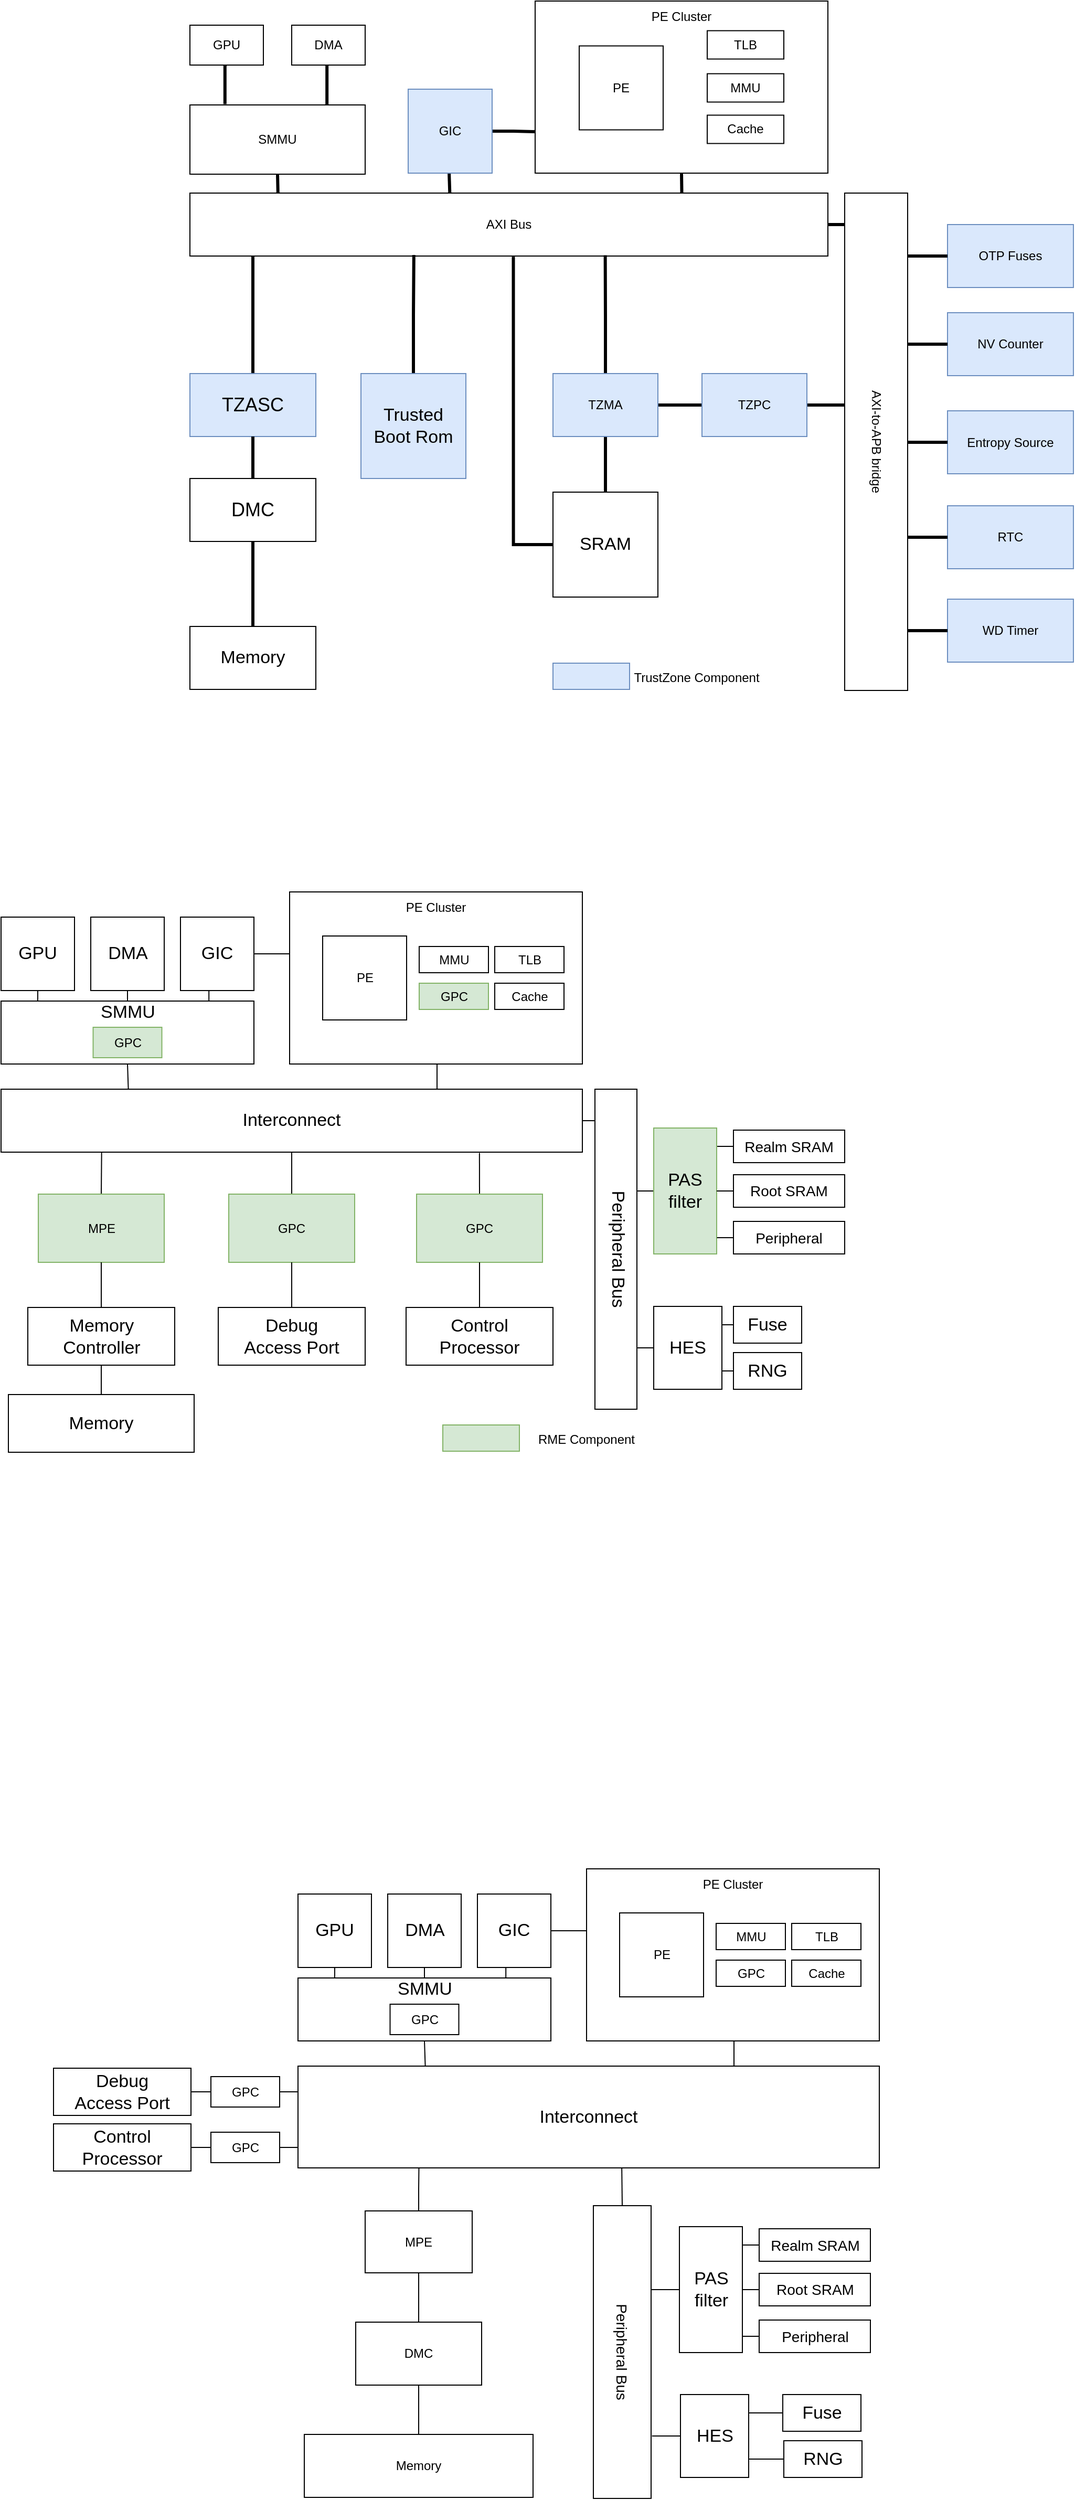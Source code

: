 <mxfile version="19.0.2" type="github">
  <diagram id="eoIW8Z3tTMGje4_AY222" name="Page-1">
    <mxGraphModel dx="1632" dy="879" grid="0" gridSize="10" guides="1" tooltips="1" connect="1" arrows="1" fold="1" page="0" pageScale="1" pageWidth="1200" pageHeight="1920" math="0" shadow="0">
      <root>
        <mxCell id="0" />
        <mxCell id="1" parent="0" />
        <mxCell id="JKnHHjbpa05JgtGwBaSC-7" style="edgeStyle=orthogonalEdgeStyle;rounded=0;orthogonalLoop=1;jettySize=auto;html=1;exitX=1;exitY=0.5;exitDx=0;exitDy=0;entryX=0.063;entryY=0.998;entryDx=0;entryDy=0;entryPerimeter=0;endArrow=none;endFill=0;strokeWidth=3;" parent="1" source="IdRhnYK_NA2TZVedJipS-1" target="IdRhnYK_NA2TZVedJipS-28" edge="1">
          <mxGeometry relative="1" as="geometry" />
        </mxCell>
        <mxCell id="IdRhnYK_NA2TZVedJipS-1" value="AXI Bus" style="rounded=0;whiteSpace=wrap;html=1;" parent="1" vertex="1">
          <mxGeometry x="228" y="472" width="608" height="60" as="geometry" />
        </mxCell>
        <mxCell id="IdRhnYK_NA2TZVedJipS-27" style="edgeStyle=orthogonalEdgeStyle;rounded=0;orthogonalLoop=1;jettySize=auto;html=1;exitX=0.5;exitY=1;exitDx=0;exitDy=0;entryX=0.771;entryY=0;entryDx=0;entryDy=0;entryPerimeter=0;endArrow=none;endFill=0;strokeWidth=3;" parent="1" source="IdRhnYK_NA2TZVedJipS-4" target="IdRhnYK_NA2TZVedJipS-1" edge="1">
          <mxGeometry relative="1" as="geometry" />
        </mxCell>
        <mxCell id="IdRhnYK_NA2TZVedJipS-4" value="" style="rounded=0;whiteSpace=wrap;html=1;" parent="1" vertex="1">
          <mxGeometry x="557" y="289" width="279" height="164" as="geometry" />
        </mxCell>
        <mxCell id="IdRhnYK_NA2TZVedJipS-16" style="edgeStyle=orthogonalEdgeStyle;rounded=0;orthogonalLoop=1;jettySize=auto;html=1;exitX=1;exitY=0.5;exitDx=0;exitDy=0;entryX=0.001;entryY=0.759;entryDx=0;entryDy=0;entryPerimeter=0;endArrow=none;endFill=0;strokeWidth=3;" parent="1" source="IdRhnYK_NA2TZVedJipS-6" target="IdRhnYK_NA2TZVedJipS-4" edge="1">
          <mxGeometry relative="1" as="geometry" />
        </mxCell>
        <mxCell id="IdRhnYK_NA2TZVedJipS-24" style="edgeStyle=orthogonalEdgeStyle;rounded=0;orthogonalLoop=1;jettySize=auto;html=1;exitX=0.5;exitY=1;exitDx=0;exitDy=0;entryX=0.409;entryY=0.017;entryDx=0;entryDy=0;entryPerimeter=0;endArrow=none;endFill=0;strokeWidth=3;" parent="1" edge="1">
          <mxGeometry relative="1" as="geometry">
            <mxPoint x="475" y="452" as="sourcePoint" />
            <mxPoint x="475.672" y="472.02" as="targetPoint" />
          </mxGeometry>
        </mxCell>
        <mxCell id="IdRhnYK_NA2TZVedJipS-6" value="GIC" style="whiteSpace=wrap;html=1;aspect=fixed;fillColor=#dae8fc;strokeColor=#6c8ebf;" parent="1" vertex="1">
          <mxGeometry x="436" y="373" width="80" height="80" as="geometry" />
        </mxCell>
        <mxCell id="IdRhnYK_NA2TZVedJipS-17" value="PE" style="whiteSpace=wrap;html=1;aspect=fixed;" parent="1" vertex="1">
          <mxGeometry x="599" y="331.75" width="80" height="80" as="geometry" />
        </mxCell>
        <mxCell id="IdRhnYK_NA2TZVedJipS-18" value="TLB" style="rounded=0;whiteSpace=wrap;html=1;" parent="1" vertex="1">
          <mxGeometry x="721" y="317.25" width="73" height="27" as="geometry" />
        </mxCell>
        <mxCell id="IdRhnYK_NA2TZVedJipS-19" value="MMU" style="rounded=0;whiteSpace=wrap;html=1;" parent="1" vertex="1">
          <mxGeometry x="721" y="358.25" width="73" height="27" as="geometry" />
        </mxCell>
        <mxCell id="IdRhnYK_NA2TZVedJipS-20" value="Cache" style="rounded=0;whiteSpace=wrap;html=1;" parent="1" vertex="1">
          <mxGeometry x="721" y="397.75" width="73" height="27" as="geometry" />
        </mxCell>
        <mxCell id="IdRhnYK_NA2TZVedJipS-21" value="PE Cluster" style="text;html=1;strokeColor=none;fillColor=none;align=center;verticalAlign=middle;whiteSpace=wrap;rounded=0;" parent="1" vertex="1">
          <mxGeometry x="653" y="289" width="87" height="30" as="geometry" />
        </mxCell>
        <mxCell id="IdRhnYK_NA2TZVedJipS-22" value="" style="group" parent="1" vertex="1" connectable="0">
          <mxGeometry x="228" y="312" width="167" height="142" as="geometry" />
        </mxCell>
        <mxCell id="IdRhnYK_NA2TZVedJipS-2" value="SMMU" style="rounded=0;whiteSpace=wrap;html=1;" parent="IdRhnYK_NA2TZVedJipS-22" vertex="1">
          <mxGeometry y="76" width="167" height="66" as="geometry" />
        </mxCell>
        <mxCell id="IdRhnYK_NA2TZVedJipS-13" style="edgeStyle=orthogonalEdgeStyle;rounded=0;orthogonalLoop=1;jettySize=auto;html=1;exitX=0.5;exitY=1;exitDx=0;exitDy=0;entryX=0.2;entryY=-0.011;entryDx=0;entryDy=0;entryPerimeter=0;endArrow=none;endFill=0;strokeWidth=3;" parent="IdRhnYK_NA2TZVedJipS-22" source="IdRhnYK_NA2TZVedJipS-7" target="IdRhnYK_NA2TZVedJipS-2" edge="1">
          <mxGeometry relative="1" as="geometry" />
        </mxCell>
        <mxCell id="IdRhnYK_NA2TZVedJipS-7" value="GPU" style="rounded=0;whiteSpace=wrap;html=1;" parent="IdRhnYK_NA2TZVedJipS-22" vertex="1">
          <mxGeometry width="70" height="38" as="geometry" />
        </mxCell>
        <mxCell id="IdRhnYK_NA2TZVedJipS-14" style="edgeStyle=orthogonalEdgeStyle;rounded=0;orthogonalLoop=1;jettySize=auto;html=1;exitX=0.5;exitY=1;exitDx=0;exitDy=0;entryX=0.782;entryY=-0.003;entryDx=0;entryDy=0;entryPerimeter=0;endArrow=none;endFill=0;strokeWidth=3;" parent="IdRhnYK_NA2TZVedJipS-22" source="IdRhnYK_NA2TZVedJipS-9" target="IdRhnYK_NA2TZVedJipS-2" edge="1">
          <mxGeometry relative="1" as="geometry" />
        </mxCell>
        <mxCell id="IdRhnYK_NA2TZVedJipS-9" value="DMA" style="rounded=0;whiteSpace=wrap;html=1;" parent="IdRhnYK_NA2TZVedJipS-22" vertex="1">
          <mxGeometry x="97" width="70" height="38" as="geometry" />
        </mxCell>
        <mxCell id="IdRhnYK_NA2TZVedJipS-26" style="edgeStyle=orthogonalEdgeStyle;rounded=0;orthogonalLoop=1;jettySize=auto;html=1;exitX=0.5;exitY=1;exitDx=0;exitDy=0;entryX=0.138;entryY=0;entryDx=0;entryDy=0;entryPerimeter=0;endArrow=none;endFill=0;strokeWidth=3;" parent="1" source="IdRhnYK_NA2TZVedJipS-2" target="IdRhnYK_NA2TZVedJipS-1" edge="1">
          <mxGeometry relative="1" as="geometry" />
        </mxCell>
        <mxCell id="IdRhnYK_NA2TZVedJipS-30" value="" style="group" parent="1" vertex="1" connectable="0">
          <mxGeometry x="852" y="472" width="60" height="474" as="geometry" />
        </mxCell>
        <mxCell id="IdRhnYK_NA2TZVedJipS-28" value="" style="rounded=0;whiteSpace=wrap;html=1;direction=south;" parent="IdRhnYK_NA2TZVedJipS-30" vertex="1">
          <mxGeometry width="60" height="474.0" as="geometry" />
        </mxCell>
        <mxCell id="IdRhnYK_NA2TZVedJipS-29" value="AXI-to-APB bridge" style="text;html=1;strokeColor=none;fillColor=none;align=center;verticalAlign=middle;whiteSpace=wrap;rounded=0;rotation=90;" parent="IdRhnYK_NA2TZVedJipS-30" vertex="1">
          <mxGeometry x="-92" y="225.306" width="244" height="23.388" as="geometry" />
        </mxCell>
        <mxCell id="IdRhnYK_NA2TZVedJipS-38" style="edgeStyle=orthogonalEdgeStyle;rounded=0;orthogonalLoop=1;jettySize=auto;html=1;exitX=0.5;exitY=0;exitDx=0;exitDy=0;endArrow=none;endFill=0;strokeWidth=3;" parent="1" source="IdRhnYK_NA2TZVedJipS-33" edge="1">
          <mxGeometry relative="1" as="geometry">
            <mxPoint x="288" y="532" as="targetPoint" />
          </mxGeometry>
        </mxCell>
        <mxCell id="IdRhnYK_NA2TZVedJipS-33" value="&lt;font style=&quot;font-size: 18px;&quot;&gt;TZASC&lt;/font&gt;" style="rounded=0;whiteSpace=wrap;html=1;fillColor=#dae8fc;strokeColor=#6c8ebf;" parent="1" vertex="1">
          <mxGeometry x="228" y="644" width="120" height="60" as="geometry" />
        </mxCell>
        <mxCell id="8tTiDwQBSjw678BrTwH2-3" style="edgeStyle=orthogonalEdgeStyle;rounded=0;orthogonalLoop=1;jettySize=auto;html=1;exitX=0.5;exitY=0;exitDx=0;exitDy=0;entryX=0.5;entryY=1;entryDx=0;entryDy=0;fontSize=18;endArrow=none;endFill=0;strokeWidth=3;" edge="1" parent="1" source="IdRhnYK_NA2TZVedJipS-34" target="IdRhnYK_NA2TZVedJipS-33">
          <mxGeometry relative="1" as="geometry" />
        </mxCell>
        <mxCell id="IdRhnYK_NA2TZVedJipS-34" value="&lt;font style=&quot;font-size: 18px;&quot;&gt;DMC&lt;/font&gt;" style="rounded=0;whiteSpace=wrap;html=1;" parent="1" vertex="1">
          <mxGeometry x="228" y="744" width="120" height="60" as="geometry" />
        </mxCell>
        <mxCell id="IdRhnYK_NA2TZVedJipS-51" style="edgeStyle=orthogonalEdgeStyle;rounded=0;orthogonalLoop=1;jettySize=auto;html=1;exitX=1;exitY=0.5;exitDx=0;exitDy=0;entryX=0;entryY=0.5;entryDx=0;entryDy=0;fontSize=17;endArrow=none;endFill=0;strokeWidth=3;" parent="1" source="IdRhnYK_NA2TZVedJipS-46" target="IdRhnYK_NA2TZVedJipS-47" edge="1">
          <mxGeometry relative="1" as="geometry" />
        </mxCell>
        <mxCell id="IdRhnYK_NA2TZVedJipS-59" style="edgeStyle=orthogonalEdgeStyle;rounded=0;orthogonalLoop=1;jettySize=auto;html=1;exitX=0.5;exitY=1;exitDx=0;exitDy=0;entryX=0.5;entryY=0;entryDx=0;entryDy=0;fontSize=17;endArrow=none;endFill=0;strokeWidth=3;" parent="1" source="IdRhnYK_NA2TZVedJipS-46" target="IdRhnYK_NA2TZVedJipS-48" edge="1">
          <mxGeometry relative="1" as="geometry" />
        </mxCell>
        <mxCell id="IdRhnYK_NA2TZVedJipS-60" style="edgeStyle=orthogonalEdgeStyle;rounded=0;orthogonalLoop=1;jettySize=auto;html=1;exitX=0.5;exitY=0;exitDx=0;exitDy=0;entryX=0.651;entryY=0.987;entryDx=0;entryDy=0;entryPerimeter=0;fontSize=17;endArrow=none;endFill=0;strokeWidth=3;" parent="1" source="IdRhnYK_NA2TZVedJipS-46" target="IdRhnYK_NA2TZVedJipS-1" edge="1">
          <mxGeometry relative="1" as="geometry" />
        </mxCell>
        <mxCell id="IdRhnYK_NA2TZVedJipS-46" value="TZMA" style="rounded=0;whiteSpace=wrap;html=1;fillColor=#dae8fc;strokeColor=#6c8ebf;" parent="1" vertex="1">
          <mxGeometry x="574" y="644" width="100" height="60" as="geometry" />
        </mxCell>
        <mxCell id="JKnHHjbpa05JgtGwBaSC-8" style="edgeStyle=orthogonalEdgeStyle;rounded=0;orthogonalLoop=1;jettySize=auto;html=1;exitX=1;exitY=0.5;exitDx=0;exitDy=0;entryX=0.426;entryY=1.002;entryDx=0;entryDy=0;entryPerimeter=0;endArrow=none;endFill=0;strokeWidth=3;" parent="1" source="IdRhnYK_NA2TZVedJipS-47" target="IdRhnYK_NA2TZVedJipS-28" edge="1">
          <mxGeometry relative="1" as="geometry" />
        </mxCell>
        <mxCell id="IdRhnYK_NA2TZVedJipS-47" value="TZPC" style="rounded=0;whiteSpace=wrap;html=1;fillColor=#dae8fc;strokeColor=#6c8ebf;" parent="1" vertex="1">
          <mxGeometry x="716" y="644" width="100" height="60" as="geometry" />
        </mxCell>
        <mxCell id="IdRhnYK_NA2TZVedJipS-61" style="edgeStyle=orthogonalEdgeStyle;rounded=0;orthogonalLoop=1;jettySize=auto;html=1;exitX=0;exitY=0.5;exitDx=0;exitDy=0;entryX=0.507;entryY=1.011;entryDx=0;entryDy=0;entryPerimeter=0;fontSize=17;endArrow=none;endFill=0;strokeWidth=3;" parent="1" source="IdRhnYK_NA2TZVedJipS-48" target="IdRhnYK_NA2TZVedJipS-1" edge="1">
          <mxGeometry relative="1" as="geometry" />
        </mxCell>
        <mxCell id="IdRhnYK_NA2TZVedJipS-48" value="&lt;font style=&quot;font-size: 17px;&quot;&gt;SRAM&lt;/font&gt;" style="whiteSpace=wrap;html=1;aspect=fixed;" parent="1" vertex="1">
          <mxGeometry x="574" y="757" width="100" height="100" as="geometry" />
        </mxCell>
        <mxCell id="IdRhnYK_NA2TZVedJipS-63" style="edgeStyle=orthogonalEdgeStyle;rounded=0;orthogonalLoop=1;jettySize=auto;html=1;exitX=0.5;exitY=0;exitDx=0;exitDy=0;fontSize=17;endArrow=none;endFill=0;entryX=0.351;entryY=0.983;entryDx=0;entryDy=0;entryPerimeter=0;strokeWidth=3;" parent="1" source="IdRhnYK_NA2TZVedJipS-62" target="IdRhnYK_NA2TZVedJipS-1" edge="1">
          <mxGeometry relative="1" as="geometry">
            <mxPoint x="441" y="533" as="targetPoint" />
          </mxGeometry>
        </mxCell>
        <mxCell id="IdRhnYK_NA2TZVedJipS-62" value="&lt;font style=&quot;font-size: 17px;&quot;&gt;Trusted &lt;br&gt;Boot Rom&lt;/font&gt;" style="whiteSpace=wrap;html=1;aspect=fixed;fillColor=#dae8fc;strokeColor=#6c8ebf;" parent="1" vertex="1">
          <mxGeometry x="391" y="644" width="100" height="100" as="geometry" />
        </mxCell>
        <mxCell id="IdRhnYK_NA2TZVedJipS-99" style="edgeStyle=orthogonalEdgeStyle;rounded=0;orthogonalLoop=1;jettySize=auto;html=1;exitX=0.5;exitY=1;exitDx=0;exitDy=0;entryX=0.219;entryY=0.009;entryDx=0;entryDy=0;entryPerimeter=0;fontSize=17;endArrow=none;endFill=0;" parent="1" source="IdRhnYK_NA2TZVedJipS-70" target="IdRhnYK_NA2TZVedJipS-98" edge="1">
          <mxGeometry relative="1" as="geometry" />
        </mxCell>
        <mxCell id="IdRhnYK_NA2TZVedJipS-70" value="" style="rounded=0;whiteSpace=wrap;html=1;fontSize=17;" parent="1" vertex="1">
          <mxGeometry x="48" y="1242" width="241" height="60" as="geometry" />
        </mxCell>
        <mxCell id="IdRhnYK_NA2TZVedJipS-100" style="edgeStyle=orthogonalEdgeStyle;rounded=0;orthogonalLoop=1;jettySize=auto;html=1;exitX=0.5;exitY=1;exitDx=0;exitDy=0;entryX=0.75;entryY=0;entryDx=0;entryDy=0;fontSize=17;endArrow=none;endFill=0;" parent="1" source="IdRhnYK_NA2TZVedJipS-79" target="IdRhnYK_NA2TZVedJipS-98" edge="1">
          <mxGeometry relative="1" as="geometry" />
        </mxCell>
        <mxCell id="IdRhnYK_NA2TZVedJipS-79" value="" style="rounded=0;whiteSpace=wrap;html=1;" parent="1" vertex="1">
          <mxGeometry x="323" y="1138" width="279" height="164" as="geometry" />
        </mxCell>
        <mxCell id="IdRhnYK_NA2TZVedJipS-80" value="PE" style="whiteSpace=wrap;html=1;aspect=fixed;" parent="1" vertex="1">
          <mxGeometry x="354.5" y="1180" width="80" height="80" as="geometry" />
        </mxCell>
        <mxCell id="IdRhnYK_NA2TZVedJipS-82" value="MMU" style="rounded=0;whiteSpace=wrap;html=1;" parent="1" vertex="1">
          <mxGeometry x="446.5" y="1190" width="66" height="25" as="geometry" />
        </mxCell>
        <mxCell id="IdRhnYK_NA2TZVedJipS-84" value="PE Cluster" style="text;html=1;strokeColor=none;fillColor=none;align=center;verticalAlign=middle;whiteSpace=wrap;rounded=0;" parent="1" vertex="1">
          <mxGeometry x="419" y="1138" width="87" height="30" as="geometry" />
        </mxCell>
        <mxCell id="IdRhnYK_NA2TZVedJipS-85" value="TLB" style="rounded=0;whiteSpace=wrap;html=1;" parent="1" vertex="1">
          <mxGeometry x="518.5" y="1190" width="66" height="25" as="geometry" />
        </mxCell>
        <mxCell id="IdRhnYK_NA2TZVedJipS-86" value="GPC" style="rounded=0;whiteSpace=wrap;html=1;fillColor=#d5e8d4;strokeColor=#82b366;" parent="1" vertex="1">
          <mxGeometry x="446.5" y="1225" width="66" height="25" as="geometry" />
        </mxCell>
        <mxCell id="IdRhnYK_NA2TZVedJipS-87" value="Cache" style="rounded=0;whiteSpace=wrap;html=1;" parent="1" vertex="1">
          <mxGeometry x="518.5" y="1225" width="66" height="25" as="geometry" />
        </mxCell>
        <mxCell id="IdRhnYK_NA2TZVedJipS-88" value="GPC" style="rounded=0;whiteSpace=wrap;html=1;fillColor=#d5e8d4;strokeColor=#82b366;" parent="1" vertex="1">
          <mxGeometry x="135.75" y="1267" width="65.5" height="29" as="geometry" />
        </mxCell>
        <mxCell id="IdRhnYK_NA2TZVedJipS-89" value="SMMU" style="text;html=1;strokeColor=none;fillColor=none;align=center;verticalAlign=middle;whiteSpace=wrap;rounded=0;fontSize=17;" parent="1" vertex="1">
          <mxGeometry x="128.75" y="1242" width="79.5" height="21" as="geometry" />
        </mxCell>
        <mxCell id="IdRhnYK_NA2TZVedJipS-103" style="edgeStyle=orthogonalEdgeStyle;rounded=0;orthogonalLoop=1;jettySize=auto;html=1;exitX=0.5;exitY=1;exitDx=0;exitDy=0;entryX=0.145;entryY=-0.007;entryDx=0;entryDy=0;entryPerimeter=0;fontSize=17;endArrow=none;endFill=0;" parent="1" source="IdRhnYK_NA2TZVedJipS-90" target="IdRhnYK_NA2TZVedJipS-70" edge="1">
          <mxGeometry relative="1" as="geometry" />
        </mxCell>
        <mxCell id="IdRhnYK_NA2TZVedJipS-90" value="GPU" style="whiteSpace=wrap;html=1;aspect=fixed;fontSize=17;" parent="1" vertex="1">
          <mxGeometry x="48" y="1162" width="70" height="70" as="geometry" />
        </mxCell>
        <mxCell id="IdRhnYK_NA2TZVedJipS-101" style="edgeStyle=orthogonalEdgeStyle;rounded=0;orthogonalLoop=1;jettySize=auto;html=1;exitX=0.5;exitY=1;exitDx=0;exitDy=0;entryX=0.5;entryY=0;entryDx=0;entryDy=0;fontSize=17;endArrow=none;endFill=0;" parent="1" source="IdRhnYK_NA2TZVedJipS-91" target="IdRhnYK_NA2TZVedJipS-89" edge="1">
          <mxGeometry relative="1" as="geometry" />
        </mxCell>
        <mxCell id="IdRhnYK_NA2TZVedJipS-91" value="DMA" style="whiteSpace=wrap;html=1;aspect=fixed;fontSize=17;" parent="1" vertex="1">
          <mxGeometry x="133.5" y="1162" width="70" height="70" as="geometry" />
        </mxCell>
        <mxCell id="IdRhnYK_NA2TZVedJipS-94" style="edgeStyle=orthogonalEdgeStyle;rounded=0;orthogonalLoop=1;jettySize=auto;html=1;exitX=1;exitY=0.5;exitDx=0;exitDy=0;entryX=0;entryY=0.374;entryDx=0;entryDy=0;entryPerimeter=0;fontSize=17;endArrow=none;endFill=0;" parent="1" source="IdRhnYK_NA2TZVedJipS-92" target="IdRhnYK_NA2TZVedJipS-79" edge="1">
          <mxGeometry relative="1" as="geometry" />
        </mxCell>
        <mxCell id="IdRhnYK_NA2TZVedJipS-95" style="edgeStyle=orthogonalEdgeStyle;rounded=0;orthogonalLoop=1;jettySize=auto;html=1;exitX=0.5;exitY=1;exitDx=0;exitDy=0;entryX=0.822;entryY=0.006;entryDx=0;entryDy=0;entryPerimeter=0;fontSize=17;endArrow=none;endFill=0;" parent="1" source="IdRhnYK_NA2TZVedJipS-92" target="IdRhnYK_NA2TZVedJipS-70" edge="1">
          <mxGeometry relative="1" as="geometry" />
        </mxCell>
        <mxCell id="IdRhnYK_NA2TZVedJipS-92" value="GIC" style="whiteSpace=wrap;html=1;aspect=fixed;fontSize=17;" parent="1" vertex="1">
          <mxGeometry x="219" y="1162" width="70" height="70" as="geometry" />
        </mxCell>
        <mxCell id="IdRhnYK_NA2TZVedJipS-125" style="edgeStyle=orthogonalEdgeStyle;rounded=0;orthogonalLoop=1;jettySize=auto;html=1;exitX=1;exitY=0.5;exitDx=0;exitDy=0;entryX=0.101;entryY=0.978;entryDx=0;entryDy=0;entryPerimeter=0;fontSize=17;endArrow=none;endFill=0;" parent="1" source="IdRhnYK_NA2TZVedJipS-98" target="IdRhnYK_NA2TZVedJipS-121" edge="1">
          <mxGeometry relative="1" as="geometry" />
        </mxCell>
        <mxCell id="IdRhnYK_NA2TZVedJipS-98" value="Interconnect" style="rounded=0;whiteSpace=wrap;html=1;fontSize=17;" parent="1" vertex="1">
          <mxGeometry x="48" y="1326" width="554" height="60" as="geometry" />
        </mxCell>
        <mxCell id="IdRhnYK_NA2TZVedJipS-228" style="edgeStyle=orthogonalEdgeStyle;rounded=0;orthogonalLoop=1;jettySize=auto;html=1;exitX=0.5;exitY=0;exitDx=0;exitDy=0;entryX=0.173;entryY=1.003;entryDx=0;entryDy=0;entryPerimeter=0;fontSize=14;endArrow=none;endFill=0;" parent="1" source="IdRhnYK_NA2TZVedJipS-104" target="IdRhnYK_NA2TZVedJipS-98" edge="1">
          <mxGeometry relative="1" as="geometry" />
        </mxCell>
        <mxCell id="IdRhnYK_NA2TZVedJipS-104" value="MPE" style="rounded=0;whiteSpace=wrap;html=1;fillColor=#d5e8d4;strokeColor=#82b366;" parent="1" vertex="1">
          <mxGeometry x="83.5" y="1426" width="120" height="65" as="geometry" />
        </mxCell>
        <mxCell id="IdRhnYK_NA2TZVedJipS-227" style="edgeStyle=orthogonalEdgeStyle;rounded=0;orthogonalLoop=1;jettySize=auto;html=1;exitX=0.5;exitY=0;exitDx=0;exitDy=0;entryX=0.5;entryY=1;entryDx=0;entryDy=0;fontSize=14;endArrow=none;endFill=0;" parent="1" source="IdRhnYK_NA2TZVedJipS-107" target="IdRhnYK_NA2TZVedJipS-104" edge="1">
          <mxGeometry relative="1" as="geometry" />
        </mxCell>
        <mxCell id="IdRhnYK_NA2TZVedJipS-235" style="edgeStyle=orthogonalEdgeStyle;rounded=0;orthogonalLoop=1;jettySize=auto;html=1;exitX=0.5;exitY=1;exitDx=0;exitDy=0;entryX=0.5;entryY=0;entryDx=0;entryDy=0;fontSize=14;endArrow=none;endFill=0;" parent="1" source="IdRhnYK_NA2TZVedJipS-107" target="IdRhnYK_NA2TZVedJipS-234" edge="1">
          <mxGeometry relative="1" as="geometry" />
        </mxCell>
        <mxCell id="IdRhnYK_NA2TZVedJipS-107" value="Memory&lt;br&gt;Controller" style="rounded=0;whiteSpace=wrap;html=1;fontSize=17;" parent="1" vertex="1">
          <mxGeometry x="73.5" y="1534" width="140" height="55" as="geometry" />
        </mxCell>
        <mxCell id="IdRhnYK_NA2TZVedJipS-229" style="edgeStyle=orthogonalEdgeStyle;rounded=0;orthogonalLoop=1;jettySize=auto;html=1;exitX=0.5;exitY=0;exitDx=0;exitDy=0;entryX=0.5;entryY=1;entryDx=0;entryDy=0;fontSize=14;endArrow=none;endFill=0;" parent="1" source="IdRhnYK_NA2TZVedJipS-108" target="IdRhnYK_NA2TZVedJipS-98" edge="1">
          <mxGeometry relative="1" as="geometry" />
        </mxCell>
        <mxCell id="IdRhnYK_NA2TZVedJipS-108" value="GPC" style="rounded=0;whiteSpace=wrap;html=1;fillColor=#d5e8d4;strokeColor=#82b366;" parent="1" vertex="1">
          <mxGeometry x="265" y="1426" width="120" height="65" as="geometry" />
        </mxCell>
        <mxCell id="IdRhnYK_NA2TZVedJipS-230" style="edgeStyle=orthogonalEdgeStyle;rounded=0;orthogonalLoop=1;jettySize=auto;html=1;exitX=0.5;exitY=0;exitDx=0;exitDy=0;entryX=0.823;entryY=1.013;entryDx=0;entryDy=0;entryPerimeter=0;fontSize=14;endArrow=none;endFill=0;" parent="1" source="IdRhnYK_NA2TZVedJipS-109" target="IdRhnYK_NA2TZVedJipS-98" edge="1">
          <mxGeometry relative="1" as="geometry" />
        </mxCell>
        <mxCell id="IdRhnYK_NA2TZVedJipS-109" value="GPC" style="rounded=0;whiteSpace=wrap;html=1;fillColor=#d5e8d4;strokeColor=#82b366;" parent="1" vertex="1">
          <mxGeometry x="444" y="1426" width="120" height="65" as="geometry" />
        </mxCell>
        <mxCell id="IdRhnYK_NA2TZVedJipS-226" style="edgeStyle=orthogonalEdgeStyle;rounded=0;orthogonalLoop=1;jettySize=auto;html=1;exitX=0.5;exitY=0;exitDx=0;exitDy=0;entryX=0.5;entryY=1;entryDx=0;entryDy=0;fontSize=14;endArrow=none;endFill=0;" parent="1" source="IdRhnYK_NA2TZVedJipS-110" target="IdRhnYK_NA2TZVedJipS-108" edge="1">
          <mxGeometry relative="1" as="geometry" />
        </mxCell>
        <mxCell id="IdRhnYK_NA2TZVedJipS-110" value="Debug&lt;br&gt;Access Port" style="rounded=0;whiteSpace=wrap;html=1;fontSize=17;" parent="1" vertex="1">
          <mxGeometry x="255" y="1534" width="140" height="55" as="geometry" />
        </mxCell>
        <mxCell id="IdRhnYK_NA2TZVedJipS-225" style="edgeStyle=orthogonalEdgeStyle;rounded=0;orthogonalLoop=1;jettySize=auto;html=1;exitX=0.5;exitY=0;exitDx=0;exitDy=0;entryX=0.5;entryY=1;entryDx=0;entryDy=0;fontSize=14;endArrow=none;endFill=0;" parent="1" source="IdRhnYK_NA2TZVedJipS-111" target="IdRhnYK_NA2TZVedJipS-109" edge="1">
          <mxGeometry relative="1" as="geometry" />
        </mxCell>
        <mxCell id="IdRhnYK_NA2TZVedJipS-111" value="Control&lt;br&gt;Processor" style="rounded=0;whiteSpace=wrap;html=1;fontSize=17;" parent="1" vertex="1">
          <mxGeometry x="434" y="1534" width="140" height="55" as="geometry" />
        </mxCell>
        <mxCell id="IdRhnYK_NA2TZVedJipS-123" value="" style="group" parent="1" vertex="1" connectable="0">
          <mxGeometry x="614" y="1326" width="40" height="305" as="geometry" />
        </mxCell>
        <mxCell id="IdRhnYK_NA2TZVedJipS-121" value="" style="rounded=0;whiteSpace=wrap;html=1;fontSize=17;direction=south;" parent="IdRhnYK_NA2TZVedJipS-123" vertex="1">
          <mxGeometry width="40" height="305" as="geometry" />
        </mxCell>
        <mxCell id="IdRhnYK_NA2TZVedJipS-122" value="Peripheral Bus" style="text;html=1;strokeColor=none;fillColor=none;align=center;verticalAlign=middle;whiteSpace=wrap;rounded=0;fontSize=17;rotation=90;" parent="IdRhnYK_NA2TZVedJipS-123" vertex="1">
          <mxGeometry x="-44" y="137.5" width="132" height="30" as="geometry" />
        </mxCell>
        <mxCell id="IdRhnYK_NA2TZVedJipS-142" style="edgeStyle=orthogonalEdgeStyle;rounded=0;orthogonalLoop=1;jettySize=auto;html=1;exitX=0.5;exitY=1;exitDx=0;exitDy=0;entryX=0.318;entryY=-0.013;entryDx=0;entryDy=0;entryPerimeter=0;fontSize=14;endArrow=none;endFill=0;" parent="1" source="IdRhnYK_NA2TZVedJipS-126" target="IdRhnYK_NA2TZVedJipS-121" edge="1">
          <mxGeometry relative="1" as="geometry" />
        </mxCell>
        <mxCell id="IdRhnYK_NA2TZVedJipS-126" value="PAS filter" style="rounded=0;whiteSpace=wrap;html=1;fontSize=17;direction=south;fillColor=#d5e8d4;strokeColor=#82b366;" parent="1" vertex="1">
          <mxGeometry x="670" y="1363" width="60" height="120" as="geometry" />
        </mxCell>
        <mxCell id="IdRhnYK_NA2TZVedJipS-137" style="edgeStyle=orthogonalEdgeStyle;rounded=0;orthogonalLoop=1;jettySize=auto;html=1;exitX=0;exitY=0.5;exitDx=0;exitDy=0;entryX=0.809;entryY=0;entryDx=0;entryDy=0;entryPerimeter=0;fontSize=17;endArrow=none;endFill=0;" parent="1" source="IdRhnYK_NA2TZVedJipS-127" target="IdRhnYK_NA2TZVedJipS-121" edge="1">
          <mxGeometry relative="1" as="geometry" />
        </mxCell>
        <mxCell id="IdRhnYK_NA2TZVedJipS-127" value="HES" style="rounded=0;whiteSpace=wrap;html=1;fontSize=17;" parent="1" vertex="1">
          <mxGeometry x="670" y="1533" width="65" height="79" as="geometry" />
        </mxCell>
        <mxCell id="IdRhnYK_NA2TZVedJipS-146" style="edgeStyle=orthogonalEdgeStyle;rounded=0;orthogonalLoop=1;jettySize=auto;html=1;exitX=0;exitY=0.5;exitDx=0;exitDy=0;entryX=0.146;entryY=-0.009;entryDx=0;entryDy=0;entryPerimeter=0;fontSize=14;endArrow=none;endFill=0;" parent="1" source="IdRhnYK_NA2TZVedJipS-132" target="IdRhnYK_NA2TZVedJipS-126" edge="1">
          <mxGeometry relative="1" as="geometry" />
        </mxCell>
        <mxCell id="IdRhnYK_NA2TZVedJipS-132" value="&lt;font style=&quot;font-size: 14px;&quot;&gt;Realm SRAM&lt;/font&gt;" style="rounded=0;whiteSpace=wrap;html=1;fontSize=17;" parent="1" vertex="1">
          <mxGeometry x="746" y="1365" width="106" height="31" as="geometry" />
        </mxCell>
        <mxCell id="IdRhnYK_NA2TZVedJipS-139" style="edgeStyle=orthogonalEdgeStyle;rounded=0;orthogonalLoop=1;jettySize=auto;html=1;exitX=0;exitY=0.5;exitDx=0;exitDy=0;entryX=1.005;entryY=0.214;entryDx=0;entryDy=0;entryPerimeter=0;fontSize=17;endArrow=none;endFill=0;" parent="1" source="IdRhnYK_NA2TZVedJipS-135" target="IdRhnYK_NA2TZVedJipS-127" edge="1">
          <mxGeometry relative="1" as="geometry" />
        </mxCell>
        <mxCell id="IdRhnYK_NA2TZVedJipS-135" value="Fuse" style="rounded=0;whiteSpace=wrap;html=1;fontSize=17;" parent="1" vertex="1">
          <mxGeometry x="746" y="1533" width="65" height="35" as="geometry" />
        </mxCell>
        <mxCell id="IdRhnYK_NA2TZVedJipS-138" style="edgeStyle=orthogonalEdgeStyle;rounded=0;orthogonalLoop=1;jettySize=auto;html=1;exitX=0;exitY=0.5;exitDx=0;exitDy=0;entryX=1;entryY=0.783;entryDx=0;entryDy=0;entryPerimeter=0;fontSize=17;endArrow=none;endFill=0;" parent="1" source="IdRhnYK_NA2TZVedJipS-136" target="IdRhnYK_NA2TZVedJipS-127" edge="1">
          <mxGeometry relative="1" as="geometry" />
        </mxCell>
        <mxCell id="IdRhnYK_NA2TZVedJipS-136" value="RNG" style="rounded=0;whiteSpace=wrap;html=1;fontSize=17;" parent="1" vertex="1">
          <mxGeometry x="746" y="1577" width="65" height="35" as="geometry" />
        </mxCell>
        <mxCell id="IdRhnYK_NA2TZVedJipS-148" style="edgeStyle=orthogonalEdgeStyle;rounded=0;orthogonalLoop=1;jettySize=auto;html=1;exitX=0;exitY=0.5;exitDx=0;exitDy=0;entryX=0.5;entryY=0;entryDx=0;entryDy=0;fontSize=14;endArrow=none;endFill=0;" parent="1" source="IdRhnYK_NA2TZVedJipS-140" target="IdRhnYK_NA2TZVedJipS-126" edge="1">
          <mxGeometry relative="1" as="geometry" />
        </mxCell>
        <mxCell id="IdRhnYK_NA2TZVedJipS-140" value="&lt;font style=&quot;font-size: 14px;&quot;&gt;Root SRAM&lt;/font&gt;" style="rounded=0;whiteSpace=wrap;html=1;fontSize=17;" parent="1" vertex="1">
          <mxGeometry x="746" y="1407.5" width="106" height="31" as="geometry" />
        </mxCell>
        <mxCell id="IdRhnYK_NA2TZVedJipS-149" style="edgeStyle=orthogonalEdgeStyle;rounded=0;orthogonalLoop=1;jettySize=auto;html=1;exitX=0;exitY=0.5;exitDx=0;exitDy=0;entryX=0.874;entryY=-0.005;entryDx=0;entryDy=0;entryPerimeter=0;fontSize=14;endArrow=none;endFill=0;" parent="1" source="IdRhnYK_NA2TZVedJipS-144" target="IdRhnYK_NA2TZVedJipS-126" edge="1">
          <mxGeometry relative="1" as="geometry" />
        </mxCell>
        <mxCell id="IdRhnYK_NA2TZVedJipS-144" value="&lt;font style=&quot;font-size: 14px;&quot;&gt;Peripheral&lt;/font&gt;" style="rounded=0;whiteSpace=wrap;html=1;fontSize=17;" parent="1" vertex="1">
          <mxGeometry x="746" y="1452" width="106" height="31" as="geometry" />
        </mxCell>
        <mxCell id="IdRhnYK_NA2TZVedJipS-150" style="edgeStyle=orthogonalEdgeStyle;rounded=0;orthogonalLoop=1;jettySize=auto;html=1;exitX=0.5;exitY=1;exitDx=0;exitDy=0;entryX=0.219;entryY=0.009;entryDx=0;entryDy=0;entryPerimeter=0;fontSize=17;endArrow=none;endFill=0;" parent="1" source="IdRhnYK_NA2TZVedJipS-151" target="IdRhnYK_NA2TZVedJipS-170" edge="1">
          <mxGeometry relative="1" as="geometry" />
        </mxCell>
        <mxCell id="IdRhnYK_NA2TZVedJipS-151" value="" style="rounded=0;whiteSpace=wrap;html=1;fontSize=17;" parent="1" vertex="1">
          <mxGeometry x="331" y="2173" width="241" height="60" as="geometry" />
        </mxCell>
        <mxCell id="IdRhnYK_NA2TZVedJipS-152" style="edgeStyle=orthogonalEdgeStyle;rounded=0;orthogonalLoop=1;jettySize=auto;html=1;exitX=0.5;exitY=1;exitDx=0;exitDy=0;entryX=0.75;entryY=0;entryDx=0;entryDy=0;fontSize=17;endArrow=none;endFill=0;" parent="1" source="IdRhnYK_NA2TZVedJipS-153" target="IdRhnYK_NA2TZVedJipS-170" edge="1">
          <mxGeometry relative="1" as="geometry" />
        </mxCell>
        <mxCell id="IdRhnYK_NA2TZVedJipS-153" value="" style="rounded=0;whiteSpace=wrap;html=1;" parent="1" vertex="1">
          <mxGeometry x="606" y="2069" width="279" height="164" as="geometry" />
        </mxCell>
        <mxCell id="IdRhnYK_NA2TZVedJipS-154" value="PE" style="whiteSpace=wrap;html=1;aspect=fixed;" parent="1" vertex="1">
          <mxGeometry x="637.5" y="2111" width="80" height="80" as="geometry" />
        </mxCell>
        <mxCell id="IdRhnYK_NA2TZVedJipS-155" value="MMU" style="rounded=0;whiteSpace=wrap;html=1;" parent="1" vertex="1">
          <mxGeometry x="729.5" y="2121" width="66" height="25" as="geometry" />
        </mxCell>
        <mxCell id="IdRhnYK_NA2TZVedJipS-156" value="PE Cluster" style="text;html=1;strokeColor=none;fillColor=none;align=center;verticalAlign=middle;whiteSpace=wrap;rounded=0;" parent="1" vertex="1">
          <mxGeometry x="702" y="2069" width="87" height="30" as="geometry" />
        </mxCell>
        <mxCell id="IdRhnYK_NA2TZVedJipS-157" value="TLB" style="rounded=0;whiteSpace=wrap;html=1;" parent="1" vertex="1">
          <mxGeometry x="801.5" y="2121" width="66" height="25" as="geometry" />
        </mxCell>
        <mxCell id="IdRhnYK_NA2TZVedJipS-158" value="GPC" style="rounded=0;whiteSpace=wrap;html=1;" parent="1" vertex="1">
          <mxGeometry x="729.5" y="2156" width="66" height="25" as="geometry" />
        </mxCell>
        <mxCell id="IdRhnYK_NA2TZVedJipS-159" value="Cache" style="rounded=0;whiteSpace=wrap;html=1;" parent="1" vertex="1">
          <mxGeometry x="801.5" y="2156" width="66" height="25" as="geometry" />
        </mxCell>
        <mxCell id="IdRhnYK_NA2TZVedJipS-160" value="GPC" style="rounded=0;whiteSpace=wrap;html=1;" parent="1" vertex="1">
          <mxGeometry x="418.75" y="2198" width="65.5" height="29" as="geometry" />
        </mxCell>
        <mxCell id="IdRhnYK_NA2TZVedJipS-161" value="SMMU" style="text;html=1;strokeColor=none;fillColor=none;align=center;verticalAlign=middle;whiteSpace=wrap;rounded=0;fontSize=17;" parent="1" vertex="1">
          <mxGeometry x="411.75" y="2173" width="79.5" height="21" as="geometry" />
        </mxCell>
        <mxCell id="IdRhnYK_NA2TZVedJipS-162" style="edgeStyle=orthogonalEdgeStyle;rounded=0;orthogonalLoop=1;jettySize=auto;html=1;exitX=0.5;exitY=1;exitDx=0;exitDy=0;entryX=0.145;entryY=-0.007;entryDx=0;entryDy=0;entryPerimeter=0;fontSize=17;endArrow=none;endFill=0;" parent="1" source="IdRhnYK_NA2TZVedJipS-163" target="IdRhnYK_NA2TZVedJipS-151" edge="1">
          <mxGeometry relative="1" as="geometry" />
        </mxCell>
        <mxCell id="IdRhnYK_NA2TZVedJipS-163" value="GPU" style="whiteSpace=wrap;html=1;aspect=fixed;fontSize=17;" parent="1" vertex="1">
          <mxGeometry x="331" y="2093" width="70" height="70" as="geometry" />
        </mxCell>
        <mxCell id="IdRhnYK_NA2TZVedJipS-164" style="edgeStyle=orthogonalEdgeStyle;rounded=0;orthogonalLoop=1;jettySize=auto;html=1;exitX=0.5;exitY=1;exitDx=0;exitDy=0;entryX=0.5;entryY=0;entryDx=0;entryDy=0;fontSize=17;endArrow=none;endFill=0;" parent="1" source="IdRhnYK_NA2TZVedJipS-165" target="IdRhnYK_NA2TZVedJipS-161" edge="1">
          <mxGeometry relative="1" as="geometry" />
        </mxCell>
        <mxCell id="IdRhnYK_NA2TZVedJipS-165" value="DMA" style="whiteSpace=wrap;html=1;aspect=fixed;fontSize=17;" parent="1" vertex="1">
          <mxGeometry x="416.5" y="2093" width="70" height="70" as="geometry" />
        </mxCell>
        <mxCell id="IdRhnYK_NA2TZVedJipS-166" style="edgeStyle=orthogonalEdgeStyle;rounded=0;orthogonalLoop=1;jettySize=auto;html=1;exitX=1;exitY=0.5;exitDx=0;exitDy=0;entryX=0;entryY=0.374;entryDx=0;entryDy=0;entryPerimeter=0;fontSize=17;endArrow=none;endFill=0;" parent="1" source="IdRhnYK_NA2TZVedJipS-168" target="IdRhnYK_NA2TZVedJipS-153" edge="1">
          <mxGeometry relative="1" as="geometry" />
        </mxCell>
        <mxCell id="IdRhnYK_NA2TZVedJipS-167" style="edgeStyle=orthogonalEdgeStyle;rounded=0;orthogonalLoop=1;jettySize=auto;html=1;exitX=0.5;exitY=1;exitDx=0;exitDy=0;entryX=0.822;entryY=0.006;entryDx=0;entryDy=0;entryPerimeter=0;fontSize=17;endArrow=none;endFill=0;" parent="1" source="IdRhnYK_NA2TZVedJipS-168" target="IdRhnYK_NA2TZVedJipS-151" edge="1">
          <mxGeometry relative="1" as="geometry" />
        </mxCell>
        <mxCell id="IdRhnYK_NA2TZVedJipS-168" value="GIC" style="whiteSpace=wrap;html=1;aspect=fixed;fontSize=17;" parent="1" vertex="1">
          <mxGeometry x="502" y="2093" width="70" height="70" as="geometry" />
        </mxCell>
        <mxCell id="IdRhnYK_NA2TZVedJipS-170" value="Interconnect" style="rounded=0;whiteSpace=wrap;html=1;fontSize=17;" parent="1" vertex="1">
          <mxGeometry x="331" y="2257" width="554" height="97" as="geometry" />
        </mxCell>
        <mxCell id="IdRhnYK_NA2TZVedJipS-174" value="Debug &lt;br&gt;Access Port" style="rounded=0;whiteSpace=wrap;html=1;fontSize=17;" parent="1" vertex="1">
          <mxGeometry x="98" y="2259" width="131" height="45" as="geometry" />
        </mxCell>
        <mxCell id="IdRhnYK_NA2TZVedJipS-217" style="edgeStyle=orthogonalEdgeStyle;rounded=0;orthogonalLoop=1;jettySize=auto;html=1;exitX=0.5;exitY=0;exitDx=0;exitDy=0;entryX=0.208;entryY=1.003;entryDx=0;entryDy=0;entryPerimeter=0;fontSize=14;endArrow=none;endFill=0;" parent="1" source="IdRhnYK_NA2TZVedJipS-179" target="IdRhnYK_NA2TZVedJipS-170" edge="1">
          <mxGeometry relative="1" as="geometry" />
        </mxCell>
        <mxCell id="IdRhnYK_NA2TZVedJipS-179" value="MPE" style="rounded=0;whiteSpace=wrap;html=1;" parent="1" vertex="1">
          <mxGeometry x="395" y="2395" width="102" height="59" as="geometry" />
        </mxCell>
        <mxCell id="IdRhnYK_NA2TZVedJipS-222" style="edgeStyle=orthogonalEdgeStyle;rounded=0;orthogonalLoop=1;jettySize=auto;html=1;exitX=0.5;exitY=1;exitDx=0;exitDy=0;entryX=1.009;entryY=0.287;entryDx=0;entryDy=0;entryPerimeter=0;fontSize=14;endArrow=none;endFill=0;" parent="1" source="IdRhnYK_NA2TZVedJipS-187" target="IdRhnYK_NA2TZVedJipS-211" edge="1">
          <mxGeometry relative="1" as="geometry" />
        </mxCell>
        <mxCell id="IdRhnYK_NA2TZVedJipS-187" value="PAS filter" style="rounded=0;whiteSpace=wrap;html=1;fontSize=17;direction=south;" parent="1" vertex="1">
          <mxGeometry x="694.5" y="2410" width="60" height="120" as="geometry" />
        </mxCell>
        <mxCell id="IdRhnYK_NA2TZVedJipS-224" style="edgeStyle=orthogonalEdgeStyle;rounded=0;orthogonalLoop=1;jettySize=auto;html=1;exitX=0;exitY=0.5;exitDx=0;exitDy=0;entryX=1.016;entryY=0.786;entryDx=0;entryDy=0;entryPerimeter=0;fontSize=14;endArrow=none;endFill=0;" parent="1" source="IdRhnYK_NA2TZVedJipS-189" target="IdRhnYK_NA2TZVedJipS-211" edge="1">
          <mxGeometry relative="1" as="geometry" />
        </mxCell>
        <mxCell id="IdRhnYK_NA2TZVedJipS-189" value="HES" style="rounded=0;whiteSpace=wrap;html=1;fontSize=17;" parent="1" vertex="1">
          <mxGeometry x="695.5" y="2570" width="65" height="79" as="geometry" />
        </mxCell>
        <mxCell id="IdRhnYK_NA2TZVedJipS-190" style="edgeStyle=orthogonalEdgeStyle;rounded=0;orthogonalLoop=1;jettySize=auto;html=1;exitX=0;exitY=0.5;exitDx=0;exitDy=0;entryX=0.146;entryY=-0.009;entryDx=0;entryDy=0;entryPerimeter=0;fontSize=14;endArrow=none;endFill=0;" parent="1" source="IdRhnYK_NA2TZVedJipS-191" target="IdRhnYK_NA2TZVedJipS-187" edge="1">
          <mxGeometry relative="1" as="geometry" />
        </mxCell>
        <mxCell id="IdRhnYK_NA2TZVedJipS-191" value="&lt;font style=&quot;font-size: 14px;&quot;&gt;Realm SRAM&lt;/font&gt;" style="rounded=0;whiteSpace=wrap;html=1;fontSize=17;" parent="1" vertex="1">
          <mxGeometry x="770.5" y="2412" width="106" height="31" as="geometry" />
        </mxCell>
        <mxCell id="IdRhnYK_NA2TZVedJipS-192" style="edgeStyle=orthogonalEdgeStyle;rounded=0;orthogonalLoop=1;jettySize=auto;html=1;exitX=0;exitY=0.5;exitDx=0;exitDy=0;entryX=1.005;entryY=0.214;entryDx=0;entryDy=0;entryPerimeter=0;fontSize=17;endArrow=none;endFill=0;" parent="1" source="IdRhnYK_NA2TZVedJipS-193" target="IdRhnYK_NA2TZVedJipS-189" edge="1">
          <mxGeometry relative="1" as="geometry" />
        </mxCell>
        <mxCell id="IdRhnYK_NA2TZVedJipS-193" value="Fuse" style="rounded=0;whiteSpace=wrap;html=1;fontSize=17;" parent="1" vertex="1">
          <mxGeometry x="793" y="2570" width="74.5" height="35" as="geometry" />
        </mxCell>
        <mxCell id="IdRhnYK_NA2TZVedJipS-194" style="edgeStyle=orthogonalEdgeStyle;rounded=0;orthogonalLoop=1;jettySize=auto;html=1;exitX=0;exitY=0.5;exitDx=0;exitDy=0;entryX=1;entryY=0.783;entryDx=0;entryDy=0;entryPerimeter=0;fontSize=17;endArrow=none;endFill=0;" parent="1" source="IdRhnYK_NA2TZVedJipS-195" target="IdRhnYK_NA2TZVedJipS-189" edge="1">
          <mxGeometry relative="1" as="geometry" />
        </mxCell>
        <mxCell id="IdRhnYK_NA2TZVedJipS-195" value="RNG" style="rounded=0;whiteSpace=wrap;html=1;fontSize=17;" parent="1" vertex="1">
          <mxGeometry x="794" y="2614" width="74.5" height="35" as="geometry" />
        </mxCell>
        <mxCell id="IdRhnYK_NA2TZVedJipS-196" style="edgeStyle=orthogonalEdgeStyle;rounded=0;orthogonalLoop=1;jettySize=auto;html=1;exitX=0;exitY=0.5;exitDx=0;exitDy=0;entryX=0.5;entryY=0;entryDx=0;entryDy=0;fontSize=14;endArrow=none;endFill=0;" parent="1" source="IdRhnYK_NA2TZVedJipS-197" target="IdRhnYK_NA2TZVedJipS-187" edge="1">
          <mxGeometry relative="1" as="geometry" />
        </mxCell>
        <mxCell id="IdRhnYK_NA2TZVedJipS-197" value="&lt;font style=&quot;font-size: 14px;&quot;&gt;Root SRAM&lt;/font&gt;" style="rounded=0;whiteSpace=wrap;html=1;fontSize=17;" parent="1" vertex="1">
          <mxGeometry x="770.5" y="2454.5" width="106" height="31" as="geometry" />
        </mxCell>
        <mxCell id="IdRhnYK_NA2TZVedJipS-198" style="edgeStyle=orthogonalEdgeStyle;rounded=0;orthogonalLoop=1;jettySize=auto;html=1;exitX=0;exitY=0.5;exitDx=0;exitDy=0;entryX=0.874;entryY=-0.005;entryDx=0;entryDy=0;entryPerimeter=0;fontSize=14;endArrow=none;endFill=0;" parent="1" source="IdRhnYK_NA2TZVedJipS-199" target="IdRhnYK_NA2TZVedJipS-187" edge="1">
          <mxGeometry relative="1" as="geometry" />
        </mxCell>
        <mxCell id="IdRhnYK_NA2TZVedJipS-199" value="&lt;font style=&quot;font-size: 14px;&quot;&gt;Peripheral&lt;/font&gt;" style="rounded=0;whiteSpace=wrap;html=1;fontSize=17;" parent="1" vertex="1">
          <mxGeometry x="770.5" y="2499" width="106" height="31" as="geometry" />
        </mxCell>
        <mxCell id="IdRhnYK_NA2TZVedJipS-206" style="edgeStyle=orthogonalEdgeStyle;rounded=0;orthogonalLoop=1;jettySize=auto;html=1;exitX=0;exitY=0.5;exitDx=0;exitDy=0;entryX=1;entryY=0.5;entryDx=0;entryDy=0;fontSize=14;endArrow=none;endFill=0;" parent="1" source="IdRhnYK_NA2TZVedJipS-201" target="IdRhnYK_NA2TZVedJipS-174" edge="1">
          <mxGeometry relative="1" as="geometry" />
        </mxCell>
        <mxCell id="IdRhnYK_NA2TZVedJipS-208" style="edgeStyle=orthogonalEdgeStyle;rounded=0;orthogonalLoop=1;jettySize=auto;html=1;exitX=1;exitY=0.5;exitDx=0;exitDy=0;entryX=0;entryY=0.25;entryDx=0;entryDy=0;fontSize=14;endArrow=none;endFill=0;" parent="1" source="IdRhnYK_NA2TZVedJipS-201" target="IdRhnYK_NA2TZVedJipS-170" edge="1">
          <mxGeometry relative="1" as="geometry" />
        </mxCell>
        <mxCell id="IdRhnYK_NA2TZVedJipS-201" value="GPC" style="rounded=0;whiteSpace=wrap;html=1;" parent="1" vertex="1">
          <mxGeometry x="248" y="2267" width="65.5" height="29" as="geometry" />
        </mxCell>
        <mxCell id="IdRhnYK_NA2TZVedJipS-207" style="edgeStyle=orthogonalEdgeStyle;rounded=0;orthogonalLoop=1;jettySize=auto;html=1;exitX=0;exitY=0.5;exitDx=0;exitDy=0;entryX=1;entryY=0.5;entryDx=0;entryDy=0;fontSize=14;endArrow=none;endFill=0;" parent="1" source="IdRhnYK_NA2TZVedJipS-202" target="IdRhnYK_NA2TZVedJipS-203" edge="1">
          <mxGeometry relative="1" as="geometry" />
        </mxCell>
        <mxCell id="IdRhnYK_NA2TZVedJipS-210" style="edgeStyle=orthogonalEdgeStyle;rounded=0;orthogonalLoop=1;jettySize=auto;html=1;exitX=1;exitY=0.5;exitDx=0;exitDy=0;entryX=0;entryY=0.807;entryDx=0;entryDy=0;entryPerimeter=0;fontSize=14;endArrow=none;endFill=0;" parent="1" source="IdRhnYK_NA2TZVedJipS-202" target="IdRhnYK_NA2TZVedJipS-170" edge="1">
          <mxGeometry relative="1" as="geometry" />
        </mxCell>
        <mxCell id="IdRhnYK_NA2TZVedJipS-202" value="GPC" style="rounded=0;whiteSpace=wrap;html=1;" parent="1" vertex="1">
          <mxGeometry x="248" y="2320" width="65.5" height="29" as="geometry" />
        </mxCell>
        <mxCell id="IdRhnYK_NA2TZVedJipS-203" value="Control Processor" style="rounded=0;whiteSpace=wrap;html=1;fontSize=17;" parent="1" vertex="1">
          <mxGeometry x="98" y="2312" width="131" height="45" as="geometry" />
        </mxCell>
        <mxCell id="IdRhnYK_NA2TZVedJipS-213" value="" style="group" parent="1" vertex="1" connectable="0">
          <mxGeometry x="612.5" y="2390" width="55" height="279" as="geometry" />
        </mxCell>
        <mxCell id="IdRhnYK_NA2TZVedJipS-211" value="" style="rounded=0;whiteSpace=wrap;html=1;fontSize=14;" parent="IdRhnYK_NA2TZVedJipS-213" vertex="1">
          <mxGeometry width="55" height="279" as="geometry" />
        </mxCell>
        <mxCell id="IdRhnYK_NA2TZVedJipS-212" value="Peripheral Bus" style="text;html=1;strokeColor=none;fillColor=none;align=center;verticalAlign=middle;whiteSpace=wrap;rounded=0;fontSize=14;rotation=90;" parent="IdRhnYK_NA2TZVedJipS-213" vertex="1">
          <mxGeometry x="-34.5" y="124.5" width="124" height="30" as="geometry" />
        </mxCell>
        <mxCell id="IdRhnYK_NA2TZVedJipS-218" style="edgeStyle=orthogonalEdgeStyle;rounded=0;orthogonalLoop=1;jettySize=auto;html=1;exitX=0.5;exitY=0;exitDx=0;exitDy=0;entryX=0.5;entryY=1;entryDx=0;entryDy=0;fontSize=14;endArrow=none;endFill=0;" parent="1" source="IdRhnYK_NA2TZVedJipS-215" target="IdRhnYK_NA2TZVedJipS-179" edge="1">
          <mxGeometry relative="1" as="geometry" />
        </mxCell>
        <mxCell id="IdRhnYK_NA2TZVedJipS-219" style="edgeStyle=orthogonalEdgeStyle;rounded=0;orthogonalLoop=1;jettySize=auto;html=1;exitX=0.5;exitY=1;exitDx=0;exitDy=0;entryX=0.5;entryY=0;entryDx=0;entryDy=0;fontSize=14;endArrow=none;endFill=0;" parent="1" source="IdRhnYK_NA2TZVedJipS-215" target="IdRhnYK_NA2TZVedJipS-216" edge="1">
          <mxGeometry relative="1" as="geometry" />
        </mxCell>
        <mxCell id="IdRhnYK_NA2TZVedJipS-215" value="DMC" style="rounded=0;whiteSpace=wrap;html=1;" parent="1" vertex="1">
          <mxGeometry x="386" y="2501" width="120" height="60" as="geometry" />
        </mxCell>
        <mxCell id="IdRhnYK_NA2TZVedJipS-216" value="Memory" style="rounded=0;whiteSpace=wrap;html=1;" parent="1" vertex="1">
          <mxGeometry x="337" y="2608" width="218" height="60" as="geometry" />
        </mxCell>
        <mxCell id="IdRhnYK_NA2TZVedJipS-220" style="edgeStyle=orthogonalEdgeStyle;rounded=0;orthogonalLoop=1;jettySize=auto;html=1;exitX=0.5;exitY=0;exitDx=0;exitDy=0;entryX=0.557;entryY=1.003;entryDx=0;entryDy=0;entryPerimeter=0;fontSize=14;endArrow=none;endFill=0;" parent="1" source="IdRhnYK_NA2TZVedJipS-211" target="IdRhnYK_NA2TZVedJipS-170" edge="1">
          <mxGeometry relative="1" as="geometry" />
        </mxCell>
        <mxCell id="IdRhnYK_NA2TZVedJipS-234" value="Memory" style="rounded=0;whiteSpace=wrap;html=1;fontSize=17;" parent="1" vertex="1">
          <mxGeometry x="55" y="1617" width="177" height="55" as="geometry" />
        </mxCell>
        <mxCell id="JKnHHjbpa05JgtGwBaSC-1" value="" style="rounded=0;whiteSpace=wrap;html=1;fillColor=#dae8fc;strokeColor=#6c8ebf;" parent="1" vertex="1">
          <mxGeometry x="574" y="920" width="73" height="25" as="geometry" />
        </mxCell>
        <mxCell id="JKnHHjbpa05JgtGwBaSC-2" value="TrustZone Component" style="text;html=1;strokeColor=none;fillColor=none;align=center;verticalAlign=middle;whiteSpace=wrap;rounded=0;" parent="1" vertex="1">
          <mxGeometry x="647" y="921" width="128" height="25" as="geometry" />
        </mxCell>
        <mxCell id="JKnHHjbpa05JgtGwBaSC-3" value="" style="rounded=0;whiteSpace=wrap;html=1;fillColor=#d5e8d4;strokeColor=#82b366;" parent="1" vertex="1">
          <mxGeometry x="469" y="1646" width="73" height="25" as="geometry" />
        </mxCell>
        <mxCell id="JKnHHjbpa05JgtGwBaSC-4" value="RME Component" style="text;html=1;strokeColor=none;fillColor=none;align=center;verticalAlign=middle;whiteSpace=wrap;rounded=0;" parent="1" vertex="1">
          <mxGeometry x="542" y="1647" width="128" height="25" as="geometry" />
        </mxCell>
        <mxCell id="JKnHHjbpa05JgtGwBaSC-5" value="" style="group" parent="1" vertex="1" connectable="0">
          <mxGeometry x="950" y="502" width="120" height="417" as="geometry" />
        </mxCell>
        <mxCell id="IdRhnYK_NA2TZVedJipS-41" value="OTP Fuses" style="rounded=0;whiteSpace=wrap;html=1;fillColor=#dae8fc;strokeColor=#6c8ebf;" parent="JKnHHjbpa05JgtGwBaSC-5" vertex="1">
          <mxGeometry width="120" height="60" as="geometry" />
        </mxCell>
        <mxCell id="IdRhnYK_NA2TZVedJipS-42" value="NV Counter" style="rounded=0;whiteSpace=wrap;html=1;fillColor=#dae8fc;strokeColor=#6c8ebf;" parent="JKnHHjbpa05JgtGwBaSC-5" vertex="1">
          <mxGeometry y="84" width="120" height="60" as="geometry" />
        </mxCell>
        <mxCell id="IdRhnYK_NA2TZVedJipS-43" value="Entropy Source" style="rounded=0;whiteSpace=wrap;html=1;fillColor=#dae8fc;strokeColor=#6c8ebf;" parent="JKnHHjbpa05JgtGwBaSC-5" vertex="1">
          <mxGeometry y="177.5" width="120" height="60" as="geometry" />
        </mxCell>
        <mxCell id="IdRhnYK_NA2TZVedJipS-44" value="RTC" style="rounded=0;whiteSpace=wrap;html=1;fillColor=#dae8fc;strokeColor=#6c8ebf;" parent="JKnHHjbpa05JgtGwBaSC-5" vertex="1">
          <mxGeometry y="268" width="120" height="60" as="geometry" />
        </mxCell>
        <mxCell id="IdRhnYK_NA2TZVedJipS-45" value="WD Timer" style="rounded=0;whiteSpace=wrap;html=1;fillColor=#dae8fc;strokeColor=#6c8ebf;" parent="JKnHHjbpa05JgtGwBaSC-5" vertex="1">
          <mxGeometry y="357" width="120" height="60" as="geometry" />
        </mxCell>
        <mxCell id="JKnHHjbpa05JgtGwBaSC-9" style="edgeStyle=orthogonalEdgeStyle;rounded=0;orthogonalLoop=1;jettySize=auto;html=1;exitX=0;exitY=0.5;exitDx=0;exitDy=0;entryX=0.5;entryY=0;entryDx=0;entryDy=0;endArrow=none;endFill=0;strokeWidth=3;" parent="1" source="IdRhnYK_NA2TZVedJipS-43" target="IdRhnYK_NA2TZVedJipS-28" edge="1">
          <mxGeometry relative="1" as="geometry" />
        </mxCell>
        <mxCell id="JKnHHjbpa05JgtGwBaSC-10" style="edgeStyle=orthogonalEdgeStyle;rounded=0;orthogonalLoop=1;jettySize=auto;html=1;exitX=0;exitY=0.5;exitDx=0;exitDy=0;entryX=0.694;entryY=0;entryDx=0;entryDy=0;entryPerimeter=0;endArrow=none;endFill=0;strokeWidth=3;" parent="1" source="IdRhnYK_NA2TZVedJipS-44" target="IdRhnYK_NA2TZVedJipS-28" edge="1">
          <mxGeometry relative="1" as="geometry" />
        </mxCell>
        <mxCell id="JKnHHjbpa05JgtGwBaSC-14" style="edgeStyle=orthogonalEdgeStyle;rounded=0;orthogonalLoop=1;jettySize=auto;html=1;exitX=0;exitY=0.5;exitDx=0;exitDy=0;entryX=0.88;entryY=-0.009;entryDx=0;entryDy=0;entryPerimeter=0;endArrow=none;endFill=0;strokeWidth=3;" parent="1" source="IdRhnYK_NA2TZVedJipS-45" target="IdRhnYK_NA2TZVedJipS-28" edge="1">
          <mxGeometry relative="1" as="geometry" />
        </mxCell>
        <mxCell id="JKnHHjbpa05JgtGwBaSC-15" style="edgeStyle=orthogonalEdgeStyle;rounded=0;orthogonalLoop=1;jettySize=auto;html=1;exitX=0;exitY=0.5;exitDx=0;exitDy=0;entryX=0.128;entryY=-0.004;entryDx=0;entryDy=0;entryPerimeter=0;endArrow=none;endFill=0;strokeWidth=3;" parent="1" source="IdRhnYK_NA2TZVedJipS-41" target="IdRhnYK_NA2TZVedJipS-28" edge="1">
          <mxGeometry relative="1" as="geometry" />
        </mxCell>
        <mxCell id="JKnHHjbpa05JgtGwBaSC-16" style="edgeStyle=orthogonalEdgeStyle;rounded=0;orthogonalLoop=1;jettySize=auto;html=1;exitX=0;exitY=0.5;exitDx=0;exitDy=0;entryX=0.304;entryY=-0.009;entryDx=0;entryDy=0;entryPerimeter=0;endArrow=none;endFill=0;strokeWidth=3;" parent="1" source="IdRhnYK_NA2TZVedJipS-42" target="IdRhnYK_NA2TZVedJipS-28" edge="1">
          <mxGeometry relative="1" as="geometry" />
        </mxCell>
        <mxCell id="8tTiDwQBSjw678BrTwH2-4" style="edgeStyle=orthogonalEdgeStyle;rounded=0;orthogonalLoop=1;jettySize=auto;html=1;exitX=0.5;exitY=0;exitDx=0;exitDy=0;entryX=0.5;entryY=1;entryDx=0;entryDy=0;fontSize=18;endArrow=none;endFill=0;strokeWidth=3;" edge="1" parent="1" source="8tTiDwQBSjw678BrTwH2-1" target="IdRhnYK_NA2TZVedJipS-34">
          <mxGeometry relative="1" as="geometry" />
        </mxCell>
        <mxCell id="8tTiDwQBSjw678BrTwH2-1" value="&lt;font style=&quot;font-size: 17px;&quot;&gt;Memory&lt;/font&gt;" style="rounded=0;whiteSpace=wrap;html=1;" vertex="1" parent="1">
          <mxGeometry x="228" y="885" width="120" height="60" as="geometry" />
        </mxCell>
      </root>
    </mxGraphModel>
  </diagram>
</mxfile>
